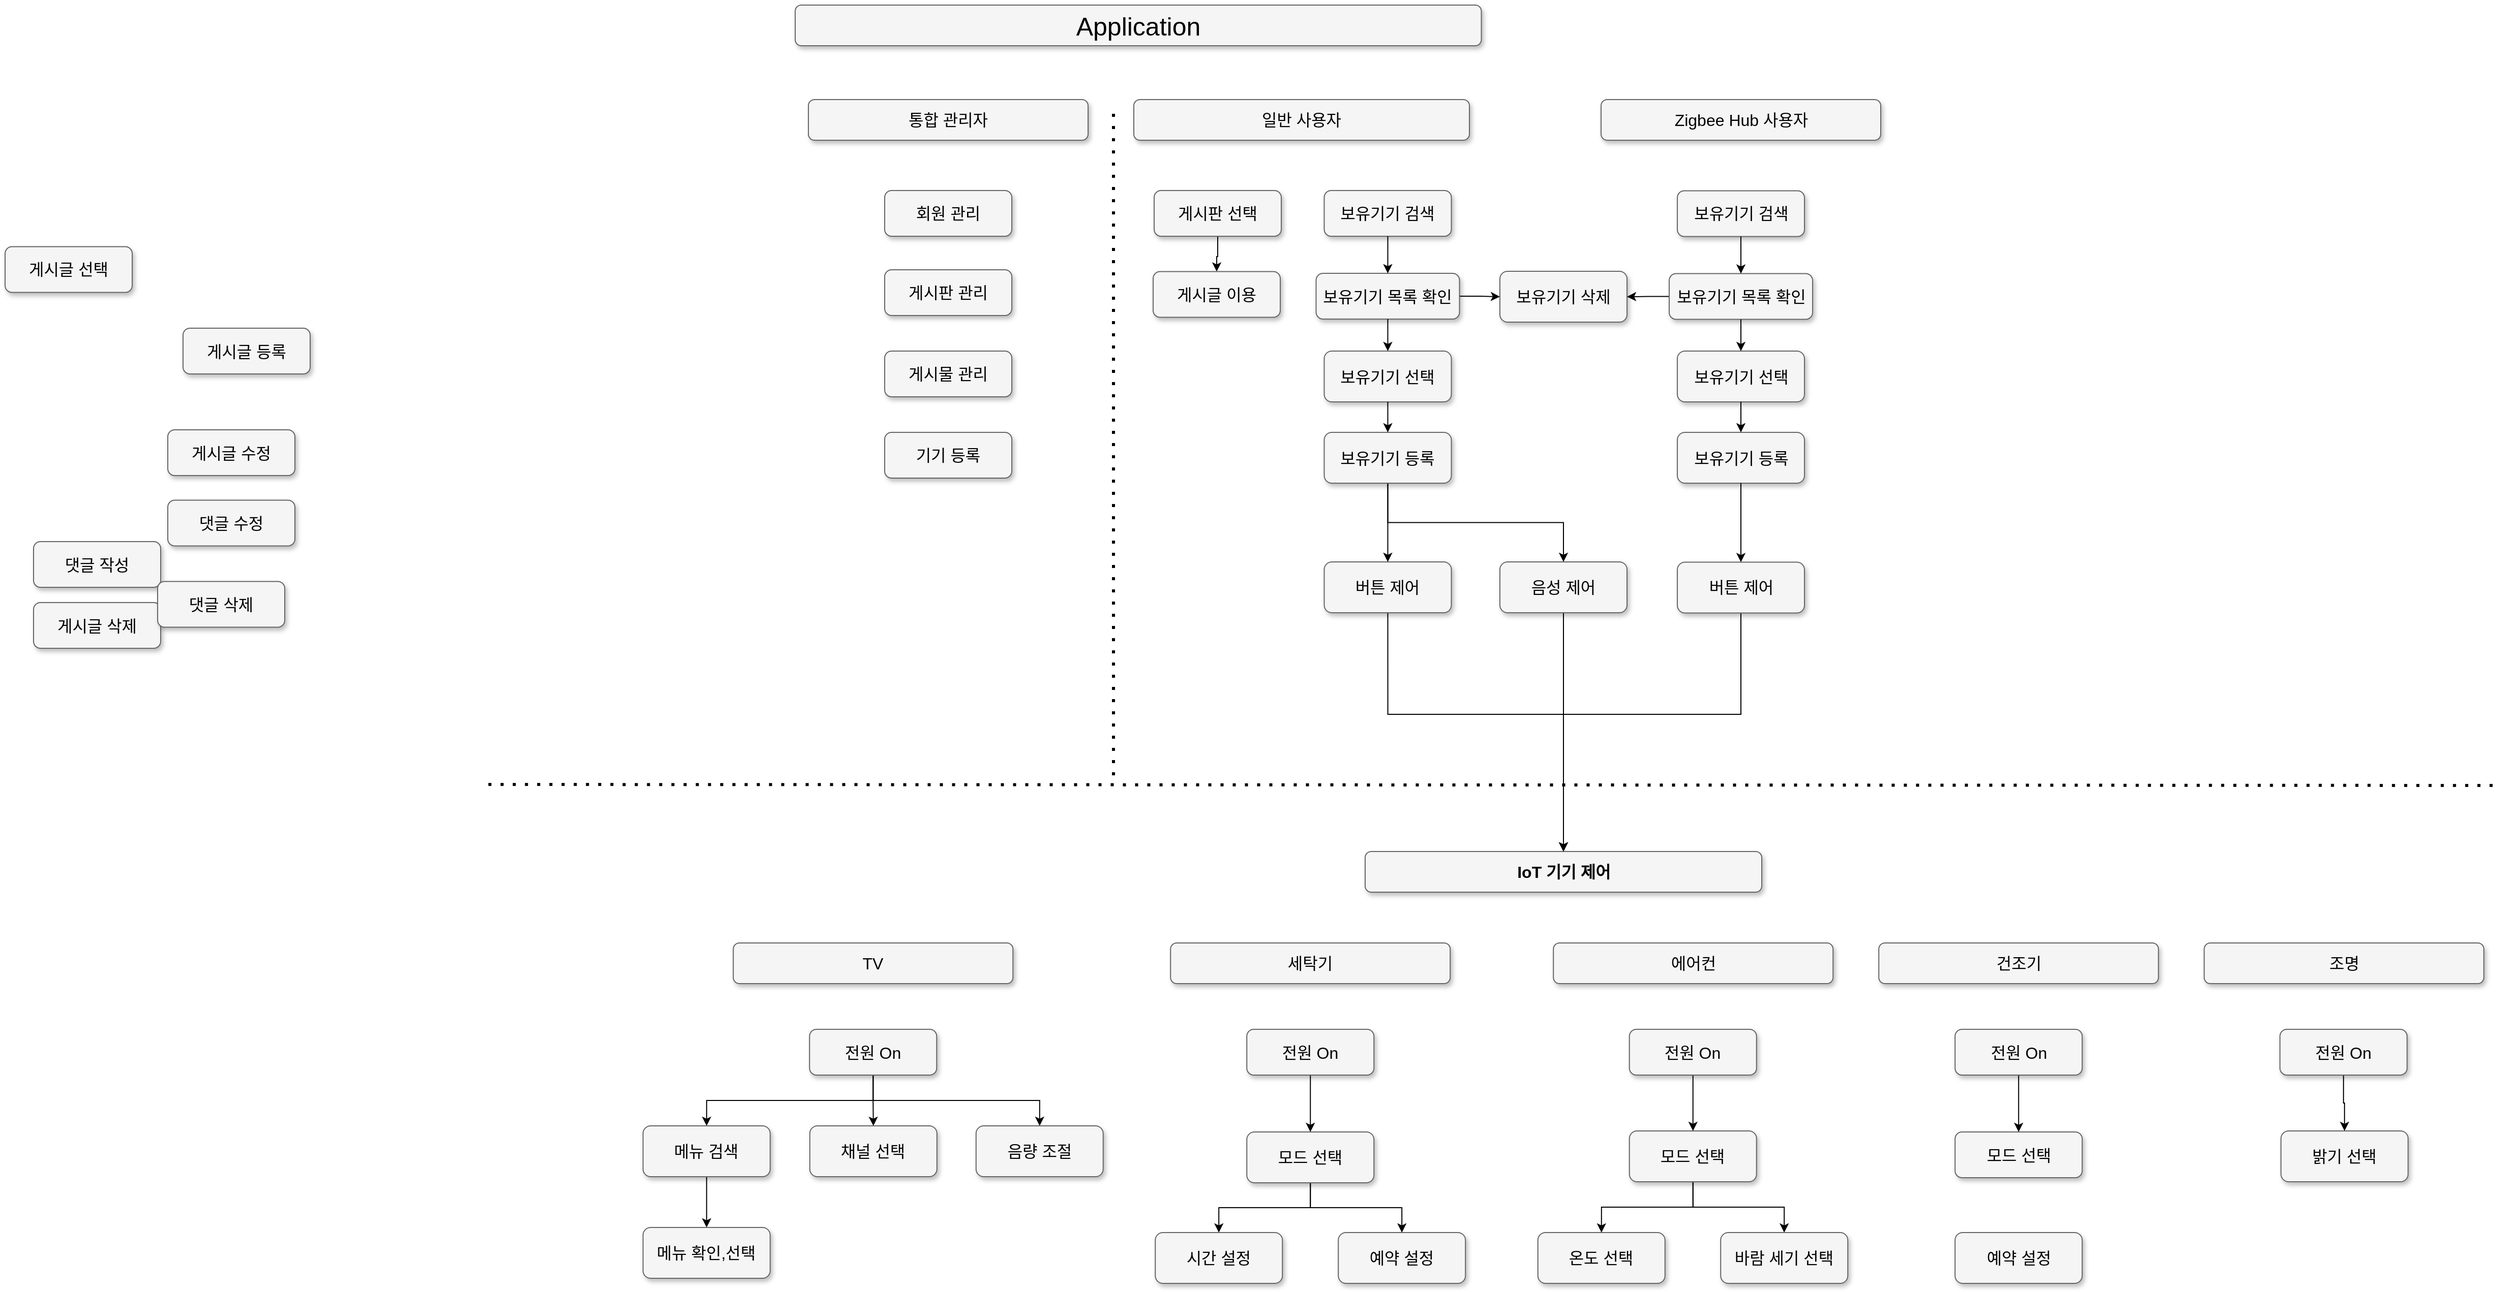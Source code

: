<mxfile version="24.2.2" type="device">
  <diagram name="페이지-1" id="aEkr7pqib0jLtGHS6V4k">
    <mxGraphModel dx="3623" dy="-291" grid="1" gridSize="10" guides="1" tooltips="1" connect="1" arrows="1" fold="1" page="1" pageScale="1" pageWidth="827" pageHeight="1169" math="0" shadow="0">
      <root>
        <mxCell id="0" />
        <mxCell id="1" parent="0" />
        <mxCell id="WFwcToHxhKapd6b1TXgg-1" value="통합 관리자" style="whiteSpace=wrap;html=1;rounded=1;shadow=1;strokeWidth=1;fontSize=16;align=center;fillColor=#f5f5f5;strokeColor=#666666;" parent="1" vertex="1">
          <mxGeometry x="-740" y="2075" width="275" height="40" as="geometry" />
        </mxCell>
        <mxCell id="WFwcToHxhKapd6b1TXgg-10" value="일반 사용자" style="whiteSpace=wrap;html=1;rounded=1;shadow=1;strokeWidth=1;fontSize=16;align=center;fillColor=#f5f5f5;strokeColor=#666666;" parent="1" vertex="1">
          <mxGeometry x="-420" y="2075" width="330" height="40" as="geometry" />
        </mxCell>
        <mxCell id="TS4RJotG6JJuYp0zOZz3-24" style="edgeStyle=orthogonalEdgeStyle;rounded=0;orthogonalLoop=1;jettySize=auto;html=1;exitX=0.5;exitY=1;exitDx=0;exitDy=0;entryX=0.5;entryY=0;entryDx=0;entryDy=0;" edge="1" parent="1" source="WFwcToHxhKapd6b1TXgg-13" target="WFwcToHxhKapd6b1TXgg-37">
          <mxGeometry relative="1" as="geometry">
            <mxPoint x="-70" y="2690" as="targetPoint" />
          </mxGeometry>
        </mxCell>
        <mxCell id="WFwcToHxhKapd6b1TXgg-13" value="음성 제어" style="whiteSpace=wrap;html=1;rounded=1;shadow=1;strokeWidth=1;fontSize=16;align=center;fillColor=#f5f5f5;strokeColor=#666666;" parent="1" vertex="1">
          <mxGeometry x="-60" y="2530" width="125" height="50" as="geometry" />
        </mxCell>
        <mxCell id="WFwcToHxhKapd6b1TXgg-17" value="&lt;font style=&quot;font-size: 25px;&quot;&gt;Application&lt;/font&gt;" style="whiteSpace=wrap;html=1;rounded=1;shadow=1;strokeWidth=1;fontSize=16;align=center;fillColor=#f5f5f5;strokeColor=#666666;" parent="1" vertex="1">
          <mxGeometry x="-753" y="1982" width="674.75" height="40" as="geometry" />
        </mxCell>
        <mxCell id="WFwcToHxhKapd6b1TXgg-26" value="보유기기 삭제" style="whiteSpace=wrap;html=1;rounded=1;shadow=1;strokeWidth=1;fontSize=16;align=center;fillColor=#f5f5f5;strokeColor=#666666;" parent="1" vertex="1">
          <mxGeometry x="-60" y="2244" width="125" height="50" as="geometry" />
        </mxCell>
        <mxCell id="TS4RJotG6JJuYp0zOZz3-32" style="edgeStyle=orthogonalEdgeStyle;rounded=0;orthogonalLoop=1;jettySize=auto;html=1;exitX=0.5;exitY=1;exitDx=0;exitDy=0;entryX=0.5;entryY=0;entryDx=0;entryDy=0;" edge="1" parent="1" source="WFwcToHxhKapd6b1TXgg-27" target="WFwcToHxhKapd6b1TXgg-37">
          <mxGeometry relative="1" as="geometry">
            <Array as="points">
              <mxPoint x="-170" y="2680" />
              <mxPoint x="3" y="2680" />
            </Array>
          </mxGeometry>
        </mxCell>
        <mxCell id="WFwcToHxhKapd6b1TXgg-27" value="버튼 제어" style="whiteSpace=wrap;html=1;rounded=1;shadow=1;strokeWidth=1;fontSize=16;align=center;fillColor=#f5f5f5;strokeColor=#666666;" parent="1" vertex="1">
          <mxGeometry x="-232.75" y="2530" width="125" height="50" as="geometry" />
        </mxCell>
        <mxCell id="WFwcToHxhKapd6b1TXgg-37" value="&lt;b&gt;IoT 기기 제어&lt;/b&gt;" style="whiteSpace=wrap;html=1;rounded=1;shadow=1;strokeWidth=1;fontSize=16;align=center;fillColor=#f5f5f5;strokeColor=#666666;" parent="1" vertex="1">
          <mxGeometry x="-192.5" y="2815" width="390" height="40" as="geometry" />
        </mxCell>
        <mxCell id="WFwcToHxhKapd6b1TXgg-38" value="세탁기" style="whiteSpace=wrap;html=1;rounded=1;shadow=1;strokeWidth=1;fontSize=16;align=center;fillColor=#f5f5f5;strokeColor=#666666;" parent="1" vertex="1">
          <mxGeometry x="-383.88" y="2905" width="275" height="40" as="geometry" />
        </mxCell>
        <mxCell id="WFwcToHxhKapd6b1TXgg-39" value="에어컨" style="whiteSpace=wrap;html=1;rounded=1;shadow=1;strokeWidth=1;fontSize=16;align=center;fillColor=#f5f5f5;strokeColor=#666666;" parent="1" vertex="1">
          <mxGeometry x="-7.38" y="2905" width="275" height="40" as="geometry" />
        </mxCell>
        <mxCell id="WFwcToHxhKapd6b1TXgg-40" value="TV" style="whiteSpace=wrap;html=1;rounded=1;shadow=1;strokeWidth=1;fontSize=16;align=center;fillColor=#f5f5f5;strokeColor=#666666;" parent="1" vertex="1">
          <mxGeometry x="-813.88" y="2905" width="275" height="40" as="geometry" />
        </mxCell>
        <mxCell id="WFwcToHxhKapd6b1TXgg-41" value="건조기" style="whiteSpace=wrap;html=1;rounded=1;shadow=1;strokeWidth=1;fontSize=16;align=center;fillColor=#f5f5f5;strokeColor=#666666;" parent="1" vertex="1">
          <mxGeometry x="312.62" y="2905" width="275" height="40" as="geometry" />
        </mxCell>
        <mxCell id="WFwcToHxhKapd6b1TXgg-42" value="조명" style="whiteSpace=wrap;html=1;rounded=1;shadow=1;strokeWidth=1;fontSize=16;align=center;fillColor=#f5f5f5;strokeColor=#666666;" parent="1" vertex="1">
          <mxGeometry x="632.62" y="2905" width="275" height="40" as="geometry" />
        </mxCell>
        <mxCell id="WFwcToHxhKapd6b1TXgg-43" value="예약 설정" style="whiteSpace=wrap;html=1;rounded=1;shadow=1;strokeWidth=1;fontSize=16;align=center;fillColor=#f5f5f5;strokeColor=#666666;" parent="1" vertex="1">
          <mxGeometry x="-218.88" y="3190" width="125" height="50" as="geometry" />
        </mxCell>
        <mxCell id="TS4RJotG6JJuYp0zOZz3-74" style="edgeStyle=orthogonalEdgeStyle;rounded=0;orthogonalLoop=1;jettySize=auto;html=1;exitX=0.5;exitY=1;exitDx=0;exitDy=0;" edge="1" parent="1" source="WFwcToHxhKapd6b1TXgg-44" target="TS4RJotG6JJuYp0zOZz3-72">
          <mxGeometry relative="1" as="geometry" />
        </mxCell>
        <mxCell id="TS4RJotG6JJuYp0zOZz3-75" style="edgeStyle=orthogonalEdgeStyle;rounded=0;orthogonalLoop=1;jettySize=auto;html=1;exitX=0.5;exitY=1;exitDx=0;exitDy=0;entryX=0.5;entryY=0;entryDx=0;entryDy=0;" edge="1" parent="1" source="WFwcToHxhKapd6b1TXgg-44" target="WFwcToHxhKapd6b1TXgg-43">
          <mxGeometry relative="1" as="geometry" />
        </mxCell>
        <mxCell id="WFwcToHxhKapd6b1TXgg-44" value="모드 선택" style="whiteSpace=wrap;html=1;rounded=1;shadow=1;strokeWidth=1;fontSize=16;align=center;fillColor=#f5f5f5;strokeColor=#666666;" parent="1" vertex="1">
          <mxGeometry x="-308.88" y="3091" width="125" height="50" as="geometry" />
        </mxCell>
        <mxCell id="WFwcToHxhKapd6b1TXgg-46" value="온도 선택" style="whiteSpace=wrap;html=1;rounded=1;shadow=1;strokeWidth=1;fontSize=16;align=center;fillColor=#f5f5f5;strokeColor=#666666;" parent="1" vertex="1">
          <mxGeometry x="-22.63" y="3190" width="125" height="50" as="geometry" />
        </mxCell>
        <mxCell id="TS4RJotG6JJuYp0zOZz3-67" style="edgeStyle=orthogonalEdgeStyle;rounded=0;orthogonalLoop=1;jettySize=auto;html=1;exitX=0.5;exitY=1;exitDx=0;exitDy=0;entryX=0.5;entryY=0;entryDx=0;entryDy=0;" edge="1" parent="1" source="WFwcToHxhKapd6b1TXgg-48" target="WFwcToHxhKapd6b1TXgg-62">
          <mxGeometry relative="1" as="geometry" />
        </mxCell>
        <mxCell id="TS4RJotG6JJuYp0zOZz3-68" style="edgeStyle=orthogonalEdgeStyle;rounded=0;orthogonalLoop=1;jettySize=auto;html=1;exitX=0.5;exitY=1;exitDx=0;exitDy=0;entryX=0.5;entryY=0;entryDx=0;entryDy=0;" edge="1" parent="1" source="WFwcToHxhKapd6b1TXgg-48" target="WFwcToHxhKapd6b1TXgg-56">
          <mxGeometry relative="1" as="geometry" />
        </mxCell>
        <mxCell id="TS4RJotG6JJuYp0zOZz3-69" style="edgeStyle=orthogonalEdgeStyle;rounded=0;orthogonalLoop=1;jettySize=auto;html=1;exitX=0.5;exitY=1;exitDx=0;exitDy=0;entryX=0.5;entryY=0;entryDx=0;entryDy=0;" edge="1" parent="1" source="WFwcToHxhKapd6b1TXgg-48" target="TS4RJotG6JJuYp0zOZz3-66">
          <mxGeometry relative="1" as="geometry" />
        </mxCell>
        <mxCell id="WFwcToHxhKapd6b1TXgg-48" value="전원 On" style="whiteSpace=wrap;html=1;rounded=1;shadow=1;strokeWidth=1;fontSize=16;align=center;fillColor=#f5f5f5;strokeColor=#666666;" parent="1" vertex="1">
          <mxGeometry x="-738.88" y="2990" width="125" height="45" as="geometry" />
        </mxCell>
        <mxCell id="WFwcToHxhKapd6b1TXgg-49" value="모드 선택" style="whiteSpace=wrap;html=1;rounded=1;shadow=1;strokeWidth=1;fontSize=16;align=center;fillColor=#f5f5f5;strokeColor=#666666;" parent="1" vertex="1">
          <mxGeometry x="387.62" y="3091" width="125" height="45" as="geometry" />
        </mxCell>
        <mxCell id="WFwcToHxhKapd6b1TXgg-52" value="밝기 선택" style="whiteSpace=wrap;html=1;rounded=1;shadow=1;strokeWidth=1;fontSize=16;align=center;fillColor=#f5f5f5;strokeColor=#666666;" parent="1" vertex="1">
          <mxGeometry x="708.12" y="3090" width="125" height="50" as="geometry" />
        </mxCell>
        <mxCell id="TS4RJotG6JJuYp0zOZz3-81" style="edgeStyle=orthogonalEdgeStyle;rounded=0;orthogonalLoop=1;jettySize=auto;html=1;exitX=0.5;exitY=1;exitDx=0;exitDy=0;entryX=0.5;entryY=0;entryDx=0;entryDy=0;" edge="1" parent="1" source="WFwcToHxhKapd6b1TXgg-53" target="WFwcToHxhKapd6b1TXgg-46">
          <mxGeometry relative="1" as="geometry" />
        </mxCell>
        <mxCell id="TS4RJotG6JJuYp0zOZz3-82" style="edgeStyle=orthogonalEdgeStyle;rounded=0;orthogonalLoop=1;jettySize=auto;html=1;exitX=0.5;exitY=1;exitDx=0;exitDy=0;" edge="1" parent="1" source="WFwcToHxhKapd6b1TXgg-53" target="WFwcToHxhKapd6b1TXgg-54">
          <mxGeometry relative="1" as="geometry" />
        </mxCell>
        <mxCell id="WFwcToHxhKapd6b1TXgg-53" value="모드 선택" style="whiteSpace=wrap;html=1;rounded=1;shadow=1;strokeWidth=1;fontSize=16;align=center;fillColor=#f5f5f5;strokeColor=#666666;" parent="1" vertex="1">
          <mxGeometry x="67.37" y="3090" width="125" height="50" as="geometry" />
        </mxCell>
        <mxCell id="WFwcToHxhKapd6b1TXgg-54" value="&lt;span&gt;바람 세기 선택&lt;/span&gt;" style="whiteSpace=wrap;html=1;rounded=1;shadow=1;strokeWidth=1;fontSize=16;align=center;fillColor=#f5f5f5;strokeColor=#666666;" parent="1" vertex="1">
          <mxGeometry x="157.12" y="3190" width="125" height="50" as="geometry" />
        </mxCell>
        <mxCell id="WFwcToHxhKapd6b1TXgg-56" value="채널 선택" style="whiteSpace=wrap;html=1;rounded=1;shadow=1;strokeWidth=1;fontSize=16;align=center;fillColor=#f5f5f5;strokeColor=#666666;" parent="1" vertex="1">
          <mxGeometry x="-738.63" y="3085" width="125" height="50" as="geometry" />
        </mxCell>
        <mxCell id="TS4RJotG6JJuYp0zOZz3-70" style="edgeStyle=orthogonalEdgeStyle;rounded=0;orthogonalLoop=1;jettySize=auto;html=1;exitX=0.5;exitY=1;exitDx=0;exitDy=0;" edge="1" parent="1" source="WFwcToHxhKapd6b1TXgg-62" target="TS4RJotG6JJuYp0zOZz3-65">
          <mxGeometry relative="1" as="geometry" />
        </mxCell>
        <mxCell id="WFwcToHxhKapd6b1TXgg-62" value="메뉴 검색" style="whiteSpace=wrap;html=1;rounded=1;shadow=1;strokeWidth=1;fontSize=16;align=center;fillColor=#f5f5f5;strokeColor=#666666;" parent="1" vertex="1">
          <mxGeometry x="-902.63" y="3085" width="125" height="50" as="geometry" />
        </mxCell>
        <mxCell id="WFwcToHxhKapd6b1TXgg-79" value="" style="endArrow=none;dashed=1;html=1;dashPattern=1 3;strokeWidth=3;rounded=0;" parent="1" edge="1">
          <mxGeometry width="50" height="50" relative="1" as="geometry">
            <mxPoint x="-440" y="2740" as="sourcePoint" />
            <mxPoint x="-440" y="2080" as="targetPoint" />
          </mxGeometry>
        </mxCell>
        <mxCell id="WFwcToHxhKapd6b1TXgg-81" value="" style="endArrow=none;dashed=1;html=1;dashPattern=1 3;strokeWidth=3;rounded=0;" parent="1" edge="1">
          <mxGeometry width="50" height="50" relative="1" as="geometry">
            <mxPoint x="-1054.75" y="2749" as="sourcePoint" />
            <mxPoint x="920" y="2750" as="targetPoint" />
          </mxGeometry>
        </mxCell>
        <mxCell id="TS4RJotG6JJuYp0zOZz3-34" style="edgeStyle=orthogonalEdgeStyle;rounded=0;orthogonalLoop=1;jettySize=auto;html=1;entryX=1;entryY=0.5;entryDx=0;entryDy=0;" edge="1" parent="1" source="WFwcToHxhKapd6b1TXgg-91" target="WFwcToHxhKapd6b1TXgg-26">
          <mxGeometry relative="1" as="geometry" />
        </mxCell>
        <mxCell id="WFwcToHxhKapd6b1TXgg-91" value="보유기기 목록 확인" style="whiteSpace=wrap;html=1;rounded=1;shadow=1;strokeWidth=1;fontSize=16;align=center;fillColor=#f5f5f5;strokeColor=#666666;" parent="1" vertex="1">
          <mxGeometry x="106.5" y="2246.25" width="141" height="45" as="geometry" />
        </mxCell>
        <mxCell id="WFwcToHxhKapd6b1TXgg-93" value="보유기기 검색" style="whiteSpace=wrap;html=1;rounded=1;shadow=1;strokeWidth=1;fontSize=16;align=center;fillColor=#f5f5f5;strokeColor=#666666;" parent="1" vertex="1">
          <mxGeometry x="114.5" y="2164.75" width="125" height="45" as="geometry" />
        </mxCell>
        <mxCell id="WFwcToHxhKapd6b1TXgg-129" value="보유기기 선택" style="whiteSpace=wrap;html=1;rounded=1;shadow=1;strokeWidth=1;fontSize=16;align=center;fillColor=#f5f5f5;strokeColor=#666666;" parent="1" vertex="1">
          <mxGeometry x="114.5" y="2322.5" width="125" height="50" as="geometry" />
        </mxCell>
        <mxCell id="TS4RJotG6JJuYp0zOZz3-7" value="" style="endArrow=classic;html=1;rounded=0;exitX=0.5;exitY=1;exitDx=0;exitDy=0;entryX=0.5;entryY=0;entryDx=0;entryDy=0;" edge="1" parent="1" source="WFwcToHxhKapd6b1TXgg-93" target="WFwcToHxhKapd6b1TXgg-91">
          <mxGeometry width="50" height="50" relative="1" as="geometry">
            <mxPoint x="55.5" y="2410.25" as="sourcePoint" />
            <mxPoint x="105.5" y="2360.25" as="targetPoint" />
          </mxGeometry>
        </mxCell>
        <mxCell id="TS4RJotG6JJuYp0zOZz3-8" value="" style="endArrow=classic;html=1;rounded=0;exitX=0.5;exitY=1;exitDx=0;exitDy=0;entryX=0.5;entryY=0;entryDx=0;entryDy=0;" edge="1" parent="1" source="WFwcToHxhKapd6b1TXgg-91" target="WFwcToHxhKapd6b1TXgg-129">
          <mxGeometry width="50" height="50" relative="1" as="geometry">
            <mxPoint x="186.5" y="2220.25" as="sourcePoint" />
            <mxPoint x="186.5" y="2260.25" as="targetPoint" />
          </mxGeometry>
        </mxCell>
        <mxCell id="TS4RJotG6JJuYp0zOZz3-9" value="보유기기 등록" style="whiteSpace=wrap;html=1;rounded=1;shadow=1;strokeWidth=1;fontSize=16;align=center;fillColor=#f5f5f5;strokeColor=#666666;" vertex="1" parent="1">
          <mxGeometry x="114.5" y="2402.5" width="125" height="50" as="geometry" />
        </mxCell>
        <mxCell id="TS4RJotG6JJuYp0zOZz3-35" style="edgeStyle=orthogonalEdgeStyle;rounded=0;orthogonalLoop=1;jettySize=auto;html=1;entryX=0.5;entryY=0;entryDx=0;entryDy=0;" edge="1" parent="1" source="TS4RJotG6JJuYp0zOZz3-10" target="WFwcToHxhKapd6b1TXgg-37">
          <mxGeometry relative="1" as="geometry">
            <Array as="points">
              <mxPoint x="177" y="2680" />
              <mxPoint x="3" y="2680" />
            </Array>
          </mxGeometry>
        </mxCell>
        <mxCell id="TS4RJotG6JJuYp0zOZz3-10" value="버튼 제어" style="whiteSpace=wrap;html=1;rounded=1;shadow=1;strokeWidth=1;fontSize=16;align=center;fillColor=#f5f5f5;strokeColor=#666666;" vertex="1" parent="1">
          <mxGeometry x="114.5" y="2530.25" width="125" height="50" as="geometry" />
        </mxCell>
        <mxCell id="TS4RJotG6JJuYp0zOZz3-11" value="" style="endArrow=classic;html=1;rounded=0;exitX=0.5;exitY=1;exitDx=0;exitDy=0;entryX=0.5;entryY=0;entryDx=0;entryDy=0;" edge="1" parent="1" source="WFwcToHxhKapd6b1TXgg-129" target="TS4RJotG6JJuYp0zOZz3-9">
          <mxGeometry width="50" height="50" relative="1" as="geometry">
            <mxPoint x="186.5" y="2305.25" as="sourcePoint" />
            <mxPoint x="186.5" y="2346.25" as="targetPoint" />
          </mxGeometry>
        </mxCell>
        <mxCell id="TS4RJotG6JJuYp0zOZz3-12" value="" style="endArrow=classic;html=1;rounded=0;exitX=0.5;exitY=1;exitDx=0;exitDy=0;entryX=0.5;entryY=0;entryDx=0;entryDy=0;" edge="1" parent="1" source="TS4RJotG6JJuYp0zOZz3-9" target="TS4RJotG6JJuYp0zOZz3-10">
          <mxGeometry width="50" height="50" relative="1" as="geometry">
            <mxPoint x="196.5" y="2315.25" as="sourcePoint" />
            <mxPoint x="196.5" y="2356.25" as="targetPoint" />
          </mxGeometry>
        </mxCell>
        <mxCell id="TS4RJotG6JJuYp0zOZz3-33" style="edgeStyle=orthogonalEdgeStyle;rounded=0;orthogonalLoop=1;jettySize=auto;html=1;entryX=0;entryY=0.5;entryDx=0;entryDy=0;" edge="1" parent="1" source="TS4RJotG6JJuYp0zOZz3-13" target="WFwcToHxhKapd6b1TXgg-26">
          <mxGeometry relative="1" as="geometry" />
        </mxCell>
        <mxCell id="TS4RJotG6JJuYp0zOZz3-13" value="보유기기 목록 확인" style="whiteSpace=wrap;html=1;rounded=1;shadow=1;strokeWidth=1;fontSize=16;align=center;fillColor=#f5f5f5;strokeColor=#666666;" vertex="1" parent="1">
          <mxGeometry x="-240.75" y="2246" width="141" height="45" as="geometry" />
        </mxCell>
        <mxCell id="TS4RJotG6JJuYp0zOZz3-14" value="보유기기 검색" style="whiteSpace=wrap;html=1;rounded=1;shadow=1;strokeWidth=1;fontSize=16;align=center;fillColor=#f5f5f5;strokeColor=#666666;" vertex="1" parent="1">
          <mxGeometry x="-232.75" y="2164.5" width="125" height="45" as="geometry" />
        </mxCell>
        <mxCell id="TS4RJotG6JJuYp0zOZz3-15" value="보유기기 선택" style="whiteSpace=wrap;html=1;rounded=1;shadow=1;strokeWidth=1;fontSize=16;align=center;fillColor=#f5f5f5;strokeColor=#666666;" vertex="1" parent="1">
          <mxGeometry x="-232.75" y="2322.5" width="125" height="50" as="geometry" />
        </mxCell>
        <mxCell id="TS4RJotG6JJuYp0zOZz3-16" value="" style="endArrow=classic;html=1;rounded=0;exitX=0.5;exitY=1;exitDx=0;exitDy=0;entryX=0.5;entryY=0;entryDx=0;entryDy=0;" edge="1" parent="1" source="TS4RJotG6JJuYp0zOZz3-14" target="TS4RJotG6JJuYp0zOZz3-13">
          <mxGeometry width="50" height="50" relative="1" as="geometry">
            <mxPoint x="-291.75" y="2410" as="sourcePoint" />
            <mxPoint x="-241.75" y="2360" as="targetPoint" />
          </mxGeometry>
        </mxCell>
        <mxCell id="TS4RJotG6JJuYp0zOZz3-17" value="" style="endArrow=classic;html=1;rounded=0;exitX=0.5;exitY=1;exitDx=0;exitDy=0;entryX=0.5;entryY=0;entryDx=0;entryDy=0;" edge="1" parent="1" source="TS4RJotG6JJuYp0zOZz3-13" target="TS4RJotG6JJuYp0zOZz3-15">
          <mxGeometry width="50" height="50" relative="1" as="geometry">
            <mxPoint x="-160.75" y="2220" as="sourcePoint" />
            <mxPoint x="-160.75" y="2260" as="targetPoint" />
          </mxGeometry>
        </mxCell>
        <mxCell id="TS4RJotG6JJuYp0zOZz3-26" style="edgeStyle=orthogonalEdgeStyle;rounded=0;orthogonalLoop=1;jettySize=auto;html=1;exitX=0.5;exitY=1;exitDx=0;exitDy=0;" edge="1" parent="1" source="TS4RJotG6JJuYp0zOZz3-18" target="WFwcToHxhKapd6b1TXgg-27">
          <mxGeometry relative="1" as="geometry" />
        </mxCell>
        <mxCell id="TS4RJotG6JJuYp0zOZz3-60" style="edgeStyle=orthogonalEdgeStyle;rounded=0;orthogonalLoop=1;jettySize=auto;html=1;exitX=0.5;exitY=1;exitDx=0;exitDy=0;entryX=0.5;entryY=0;entryDx=0;entryDy=0;" edge="1" parent="1" source="TS4RJotG6JJuYp0zOZz3-18" target="WFwcToHxhKapd6b1TXgg-13">
          <mxGeometry relative="1" as="geometry" />
        </mxCell>
        <mxCell id="TS4RJotG6JJuYp0zOZz3-18" value="보유기기 등록" style="whiteSpace=wrap;html=1;rounded=1;shadow=1;strokeWidth=1;fontSize=16;align=center;fillColor=#f5f5f5;strokeColor=#666666;" vertex="1" parent="1">
          <mxGeometry x="-232.75" y="2402.5" width="125" height="50" as="geometry" />
        </mxCell>
        <mxCell id="TS4RJotG6JJuYp0zOZz3-19" value="" style="endArrow=classic;html=1;rounded=0;exitX=0.5;exitY=1;exitDx=0;exitDy=0;entryX=0.5;entryY=0;entryDx=0;entryDy=0;" edge="1" parent="1" source="TS4RJotG6JJuYp0zOZz3-15" target="TS4RJotG6JJuYp0zOZz3-18">
          <mxGeometry width="50" height="50" relative="1" as="geometry">
            <mxPoint x="-160.75" y="2305" as="sourcePoint" />
            <mxPoint x="-160.75" y="2346" as="targetPoint" />
          </mxGeometry>
        </mxCell>
        <mxCell id="TS4RJotG6JJuYp0zOZz3-38" value="게시물 관리" style="whiteSpace=wrap;html=1;rounded=1;shadow=1;strokeWidth=1;fontSize=16;align=center;fillColor=#f5f5f5;strokeColor=#666666;" vertex="1" parent="1">
          <mxGeometry x="-665" y="2322.5" width="125" height="45" as="geometry" />
        </mxCell>
        <mxCell id="TS4RJotG6JJuYp0zOZz3-39" value="회원 관리" style="whiteSpace=wrap;html=1;rounded=1;shadow=1;strokeWidth=1;fontSize=16;align=center;fillColor=#f5f5f5;strokeColor=#666666;" vertex="1" parent="1">
          <mxGeometry x="-665" y="2164.5" width="125" height="45" as="geometry" />
        </mxCell>
        <mxCell id="TS4RJotG6JJuYp0zOZz3-40" value="게시판 관리" style="whiteSpace=wrap;html=1;rounded=1;shadow=1;strokeWidth=1;fontSize=16;align=center;fillColor=#f5f5f5;strokeColor=#666666;" vertex="1" parent="1">
          <mxGeometry x="-665" y="2242.5" width="125" height="45" as="geometry" />
        </mxCell>
        <mxCell id="TS4RJotG6JJuYp0zOZz3-41" value="기기 등록" style="whiteSpace=wrap;html=1;rounded=1;shadow=1;strokeWidth=1;fontSize=16;align=center;fillColor=#f5f5f5;strokeColor=#666666;" vertex="1" parent="1">
          <mxGeometry x="-665" y="2402.5" width="125" height="45" as="geometry" />
        </mxCell>
        <mxCell id="TS4RJotG6JJuYp0zOZz3-58" style="edgeStyle=orthogonalEdgeStyle;rounded=0;orthogonalLoop=1;jettySize=auto;html=1;exitX=0.5;exitY=1;exitDx=0;exitDy=0;" edge="1" parent="1" source="TS4RJotG6JJuYp0zOZz3-46" target="TS4RJotG6JJuYp0zOZz3-47">
          <mxGeometry relative="1" as="geometry" />
        </mxCell>
        <mxCell id="TS4RJotG6JJuYp0zOZz3-46" value="게시판 선택" style="whiteSpace=wrap;html=1;rounded=1;shadow=1;strokeWidth=1;fontSize=16;align=center;fillColor=#f5f5f5;strokeColor=#666666;" vertex="1" parent="1">
          <mxGeometry x="-400" y="2164.5" width="125" height="45" as="geometry" />
        </mxCell>
        <mxCell id="TS4RJotG6JJuYp0zOZz3-47" value="게시글 이용" style="whiteSpace=wrap;html=1;rounded=1;shadow=1;strokeWidth=1;fontSize=16;align=center;fillColor=#f5f5f5;strokeColor=#666666;" vertex="1" parent="1">
          <mxGeometry x="-401" y="2244.25" width="125" height="45" as="geometry" />
        </mxCell>
        <mxCell id="TS4RJotG6JJuYp0zOZz3-48" value="게시글 등록" style="whiteSpace=wrap;html=1;rounded=1;shadow=1;strokeWidth=1;fontSize=16;align=center;fillColor=#f5f5f5;strokeColor=#666666;" vertex="1" parent="1">
          <mxGeometry x="-1355" y="2300" width="125" height="45" as="geometry" />
        </mxCell>
        <mxCell id="TS4RJotG6JJuYp0zOZz3-49" value="게시글 선택" style="whiteSpace=wrap;html=1;rounded=1;shadow=1;strokeWidth=1;fontSize=16;align=center;fillColor=#f5f5f5;strokeColor=#666666;" vertex="1" parent="1">
          <mxGeometry x="-1530" y="2219.75" width="125" height="45" as="geometry" />
        </mxCell>
        <mxCell id="TS4RJotG6JJuYp0zOZz3-50" value="댓글 작성" style="whiteSpace=wrap;html=1;rounded=1;shadow=1;strokeWidth=1;fontSize=16;align=center;fillColor=#f5f5f5;strokeColor=#666666;" vertex="1" parent="1">
          <mxGeometry x="-1502" y="2510" width="125" height="45" as="geometry" />
        </mxCell>
        <mxCell id="TS4RJotG6JJuYp0zOZz3-51" value="게시글 수정" style="whiteSpace=wrap;html=1;rounded=1;shadow=1;strokeWidth=1;fontSize=16;align=center;fillColor=#f5f5f5;strokeColor=#666666;" vertex="1" parent="1">
          <mxGeometry x="-1370" y="2400" width="125" height="45" as="geometry" />
        </mxCell>
        <mxCell id="TS4RJotG6JJuYp0zOZz3-52" value="게시글 삭제" style="whiteSpace=wrap;html=1;rounded=1;shadow=1;strokeWidth=1;fontSize=16;align=center;fillColor=#f5f5f5;strokeColor=#666666;" vertex="1" parent="1">
          <mxGeometry x="-1502" y="2570" width="125" height="45" as="geometry" />
        </mxCell>
        <mxCell id="TS4RJotG6JJuYp0zOZz3-53" value="댓글 수정" style="whiteSpace=wrap;html=1;rounded=1;shadow=1;strokeWidth=1;fontSize=16;align=center;fillColor=#f5f5f5;strokeColor=#666666;" vertex="1" parent="1">
          <mxGeometry x="-1370" y="2469.25" width="125" height="45" as="geometry" />
        </mxCell>
        <mxCell id="TS4RJotG6JJuYp0zOZz3-54" value="댓글 삭제" style="whiteSpace=wrap;html=1;rounded=1;shadow=1;strokeWidth=1;fontSize=16;align=center;fillColor=#f5f5f5;strokeColor=#666666;" vertex="1" parent="1">
          <mxGeometry x="-1380" y="2549.25" width="125" height="45" as="geometry" />
        </mxCell>
        <mxCell id="TS4RJotG6JJuYp0zOZz3-61" value="Zigbee Hub 사용자" style="whiteSpace=wrap;html=1;rounded=1;shadow=1;strokeWidth=1;fontSize=16;align=center;fillColor=#f5f5f5;strokeColor=#666666;" vertex="1" parent="1">
          <mxGeometry x="39.5" y="2075" width="275" height="40" as="geometry" />
        </mxCell>
        <mxCell id="TS4RJotG6JJuYp0zOZz3-65" value="메뉴 확인,선택" style="whiteSpace=wrap;html=1;rounded=1;shadow=1;strokeWidth=1;fontSize=16;align=center;fillColor=#f5f5f5;strokeColor=#666666;" vertex="1" parent="1">
          <mxGeometry x="-902.63" y="3185" width="125" height="50" as="geometry" />
        </mxCell>
        <mxCell id="TS4RJotG6JJuYp0zOZz3-66" value="음량 조절" style="whiteSpace=wrap;html=1;rounded=1;shadow=1;strokeWidth=1;fontSize=16;align=center;fillColor=#f5f5f5;strokeColor=#666666;" vertex="1" parent="1">
          <mxGeometry x="-575.13" y="3085" width="125" height="50" as="geometry" />
        </mxCell>
        <mxCell id="TS4RJotG6JJuYp0zOZz3-73" style="edgeStyle=orthogonalEdgeStyle;rounded=0;orthogonalLoop=1;jettySize=auto;html=1;exitX=0.5;exitY=1;exitDx=0;exitDy=0;entryX=0.5;entryY=0;entryDx=0;entryDy=0;" edge="1" parent="1" source="TS4RJotG6JJuYp0zOZz3-71" target="WFwcToHxhKapd6b1TXgg-44">
          <mxGeometry relative="1" as="geometry" />
        </mxCell>
        <mxCell id="TS4RJotG6JJuYp0zOZz3-71" value="전원 On" style="whiteSpace=wrap;html=1;rounded=1;shadow=1;strokeWidth=1;fontSize=16;align=center;fillColor=#f5f5f5;strokeColor=#666666;" vertex="1" parent="1">
          <mxGeometry x="-308.88" y="2990" width="125" height="45" as="geometry" />
        </mxCell>
        <mxCell id="TS4RJotG6JJuYp0zOZz3-72" value="시간 설정" style="whiteSpace=wrap;html=1;rounded=1;shadow=1;strokeWidth=1;fontSize=16;align=center;fillColor=#f5f5f5;strokeColor=#666666;" vertex="1" parent="1">
          <mxGeometry x="-398.88" y="3190" width="125" height="50" as="geometry" />
        </mxCell>
        <mxCell id="TS4RJotG6JJuYp0zOZz3-80" style="edgeStyle=orthogonalEdgeStyle;rounded=0;orthogonalLoop=1;jettySize=auto;html=1;exitX=0.5;exitY=1;exitDx=0;exitDy=0;entryX=0.5;entryY=0;entryDx=0;entryDy=0;" edge="1" parent="1" source="TS4RJotG6JJuYp0zOZz3-76" target="WFwcToHxhKapd6b1TXgg-53">
          <mxGeometry relative="1" as="geometry" />
        </mxCell>
        <mxCell id="TS4RJotG6JJuYp0zOZz3-76" value="전원 On" style="whiteSpace=wrap;html=1;rounded=1;shadow=1;strokeWidth=1;fontSize=16;align=center;fillColor=#f5f5f5;strokeColor=#666666;" vertex="1" parent="1">
          <mxGeometry x="67.37" y="2990" width="125" height="45" as="geometry" />
        </mxCell>
        <mxCell id="TS4RJotG6JJuYp0zOZz3-83" style="edgeStyle=orthogonalEdgeStyle;rounded=0;orthogonalLoop=1;jettySize=auto;html=1;exitX=0.5;exitY=1;exitDx=0;exitDy=0;entryX=0.5;entryY=0;entryDx=0;entryDy=0;" edge="1" parent="1" source="TS4RJotG6JJuYp0zOZz3-77" target="WFwcToHxhKapd6b1TXgg-49">
          <mxGeometry relative="1" as="geometry" />
        </mxCell>
        <mxCell id="TS4RJotG6JJuYp0zOZz3-77" value="전원 On" style="whiteSpace=wrap;html=1;rounded=1;shadow=1;strokeWidth=1;fontSize=16;align=center;fillColor=#f5f5f5;strokeColor=#666666;" vertex="1" parent="1">
          <mxGeometry x="387.62" y="2990" width="125" height="45" as="geometry" />
        </mxCell>
        <mxCell id="TS4RJotG6JJuYp0zOZz3-84" style="edgeStyle=orthogonalEdgeStyle;rounded=0;orthogonalLoop=1;jettySize=auto;html=1;exitX=0.5;exitY=1;exitDx=0;exitDy=0;entryX=0.5;entryY=0;entryDx=0;entryDy=0;" edge="1" parent="1" source="TS4RJotG6JJuYp0zOZz3-78" target="WFwcToHxhKapd6b1TXgg-52">
          <mxGeometry relative="1" as="geometry" />
        </mxCell>
        <mxCell id="TS4RJotG6JJuYp0zOZz3-78" value="전원 On" style="whiteSpace=wrap;html=1;rounded=1;shadow=1;strokeWidth=1;fontSize=16;align=center;fillColor=#f5f5f5;strokeColor=#666666;" vertex="1" parent="1">
          <mxGeometry x="707.12" y="2990" width="125" height="45" as="geometry" />
        </mxCell>
        <mxCell id="TS4RJotG6JJuYp0zOZz3-87" value="예약 설정" style="whiteSpace=wrap;html=1;rounded=1;shadow=1;strokeWidth=1;fontSize=16;align=center;fillColor=#f5f5f5;strokeColor=#666666;" vertex="1" parent="1">
          <mxGeometry x="387.62" y="3190" width="125" height="50" as="geometry" />
        </mxCell>
      </root>
    </mxGraphModel>
  </diagram>
</mxfile>
